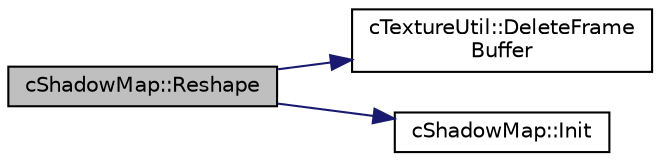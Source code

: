 digraph "cShadowMap::Reshape"
{
 // LATEX_PDF_SIZE
  edge [fontname="Helvetica",fontsize="10",labelfontname="Helvetica",labelfontsize="10"];
  node [fontname="Helvetica",fontsize="10",shape=record];
  rankdir="LR";
  Node1 [label="cShadowMap::Reshape",height=0.2,width=0.4,color="black", fillcolor="grey75", style="filled", fontcolor="black",tooltip=" "];
  Node1 -> Node2 [color="midnightblue",fontsize="10",style="solid",fontname="Helvetica"];
  Node2 [label="cTextureUtil::DeleteFrame\lBuffer",height=0.2,width=0.4,color="black", fillcolor="white", style="filled",URL="$classc_texture_util.html#a2ea1a3ab076471ae333c8cac8bea087b",tooltip=" "];
  Node1 -> Node3 [color="midnightblue",fontsize="10",style="solid",fontname="Helvetica"];
  Node3 [label="cShadowMap::Init",height=0.2,width=0.4,color="black", fillcolor="white", style="filled",URL="$classc_shadow_map.html#a533519d60ced47f1ce44c09a2769e9b4",tooltip=" "];
}
